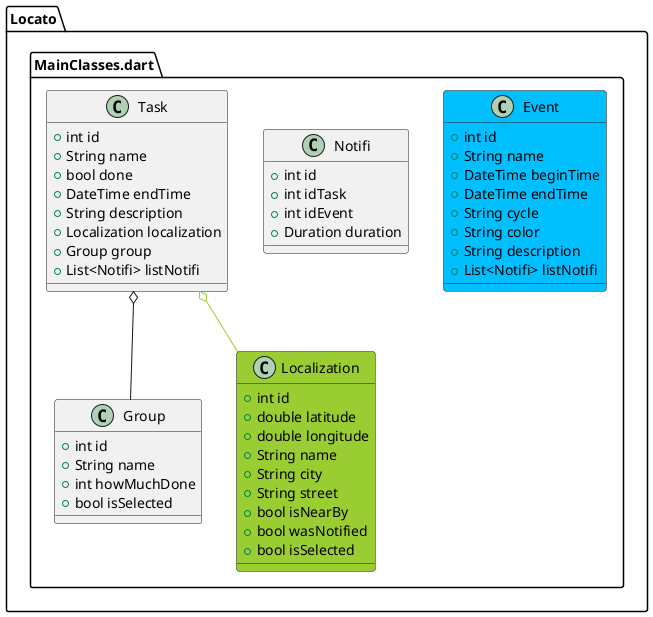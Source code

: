 @startuml
set namespaceSeparator ::

class "Locato::MainClasses.dart::Event" #DeepSkyBlue{
  +int id
  +String name
  +DateTime beginTime
  +DateTime endTime
  +String cycle
  +String color
  +String description
  +List<Notifi> listNotifi
}

class "Locato::MainClasses.dart::Group" {
  +int id
  +String name
  +int howMuchDone
  +bool isSelected
}

class "Locato::MainClasses.dart::Localization" #YellowGreen{
  +int id
  +double latitude
  +double longitude
  +String name
  +String city
  +String street
  +bool isNearBy
  +bool wasNotified
  +bool isSelected
}

class "Locato::MainClasses.dart::Notifi" {
  +int id
  +int idTask
  +int idEvent
  +Duration duration
}

class "Locato::MainClasses.dart::Task" {
  +int id
  +String name
  +bool done
  +DateTime endTime
  +String description
  +Localization localization
  +Group group
  +List<Notifi> listNotifi
}

"Locato::MainClasses.dart::Task" o-[#YellowGreen]- "Locato::MainClasses.dart::Localization"
"Locato::MainClasses.dart::Task" o-- "Locato::MainClasses.dart::Group"

@enduml